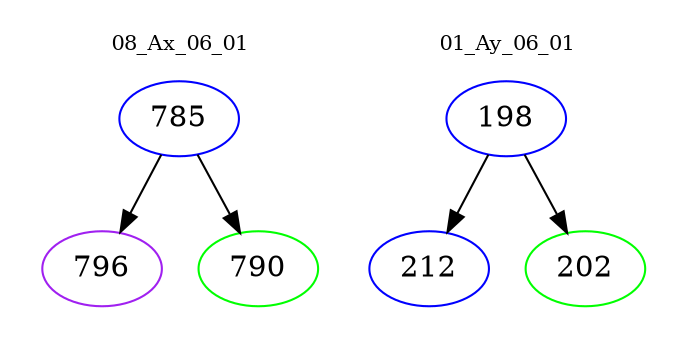 digraph{
subgraph cluster_0 {
color = white
label = "08_Ax_06_01";
fontsize=10;
T0_785 [label="785", color="blue"]
T0_785 -> T0_796 [color="black"]
T0_796 [label="796", color="purple"]
T0_785 -> T0_790 [color="black"]
T0_790 [label="790", color="green"]
}
subgraph cluster_1 {
color = white
label = "01_Ay_06_01";
fontsize=10;
T1_198 [label="198", color="blue"]
T1_198 -> T1_212 [color="black"]
T1_212 [label="212", color="blue"]
T1_198 -> T1_202 [color="black"]
T1_202 [label="202", color="green"]
}
}
